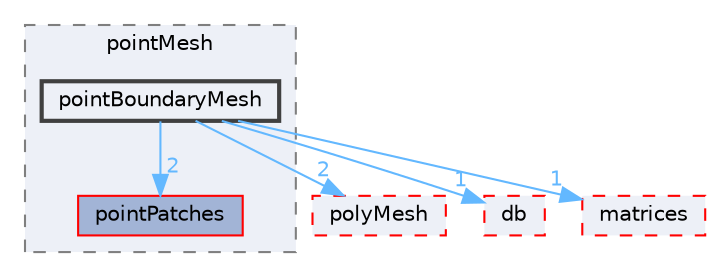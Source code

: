 digraph "src/OpenFOAM/meshes/pointMesh/pointBoundaryMesh"
{
 // LATEX_PDF_SIZE
  bgcolor="transparent";
  edge [fontname=Helvetica,fontsize=10,labelfontname=Helvetica,labelfontsize=10];
  node [fontname=Helvetica,fontsize=10,shape=box,height=0.2,width=0.4];
  compound=true
  subgraph clusterdir_44915d476cda87f9c46b97924fb23879 {
    graph [ bgcolor="#edf0f7", pencolor="grey50", label="pointMesh", fontname=Helvetica,fontsize=10 style="filled,dashed", URL="dir_44915d476cda87f9c46b97924fb23879.html",tooltip=""]
  dir_0b50d648241520de5cf03d68a603ea6e [label="pointPatches", fillcolor="#a2b4d6", color="red", style="filled", URL="dir_0b50d648241520de5cf03d68a603ea6e.html",tooltip=""];
  dir_b331248a108c86b71e58f49053a85c82 [label="pointBoundaryMesh", fillcolor="#edf0f7", color="grey25", style="filled,bold", URL="dir_b331248a108c86b71e58f49053a85c82.html",tooltip=""];
  }
  dir_5e5a63cb97aae3d01c8e98f0c14953bc [label="polyMesh", fillcolor="#edf0f7", color="red", style="filled,dashed", URL="dir_5e5a63cb97aae3d01c8e98f0c14953bc.html",tooltip=""];
  dir_63c634f7a7cfd679ac26c67fb30fc32f [label="db", fillcolor="#edf0f7", color="red", style="filled,dashed", URL="dir_63c634f7a7cfd679ac26c67fb30fc32f.html",tooltip=""];
  dir_b07477ab37bc0cd7eb28fb569c691c21 [label="matrices", fillcolor="#edf0f7", color="red", style="filled,dashed", URL="dir_b07477ab37bc0cd7eb28fb569c691c21.html",tooltip=""];
  dir_b331248a108c86b71e58f49053a85c82->dir_0b50d648241520de5cf03d68a603ea6e [headlabel="2", labeldistance=1.5 headhref="dir_002937_002953.html" href="dir_002937_002953.html" color="steelblue1" fontcolor="steelblue1"];
  dir_b331248a108c86b71e58f49053a85c82->dir_5e5a63cb97aae3d01c8e98f0c14953bc [headlabel="2", labeldistance=1.5 headhref="dir_002937_002980.html" href="dir_002937_002980.html" color="steelblue1" fontcolor="steelblue1"];
  dir_b331248a108c86b71e58f49053a85c82->dir_63c634f7a7cfd679ac26c67fb30fc32f [headlabel="1", labeldistance=1.5 headhref="dir_002937_000817.html" href="dir_002937_000817.html" color="steelblue1" fontcolor="steelblue1"];
  dir_b331248a108c86b71e58f49053a85c82->dir_b07477ab37bc0cd7eb28fb569c691c21 [headlabel="1", labeldistance=1.5 headhref="dir_002937_002333.html" href="dir_002937_002333.html" color="steelblue1" fontcolor="steelblue1"];
}
